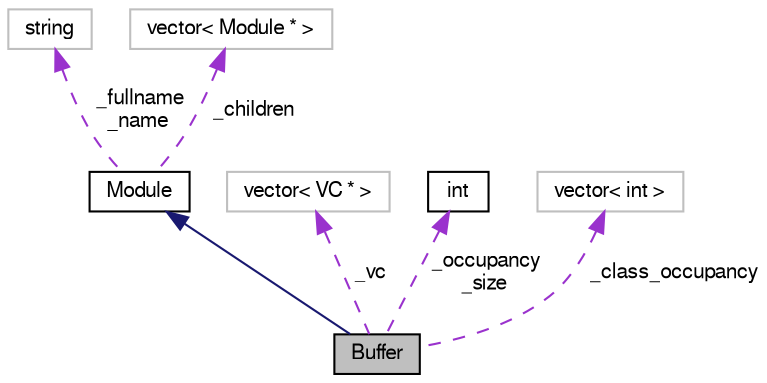 digraph "Buffer"
{
  bgcolor="transparent";
  edge [fontname="FreeSans",fontsize="10",labelfontname="FreeSans",labelfontsize="10"];
  node [fontname="FreeSans",fontsize="10",shape=record];
  Node2 [label="Buffer",height=0.2,width=0.4,color="black", fillcolor="grey75", style="filled", fontcolor="black"];
  Node3 -> Node2 [dir="back",color="midnightblue",fontsize="10",style="solid",fontname="FreeSans"];
  Node3 [label="Module",height=0.2,width=0.4,color="black",URL="$classModule.html"];
  Node4 -> Node3 [dir="back",color="darkorchid3",fontsize="10",style="dashed",label=" _fullname\n_name" ,fontname="FreeSans"];
  Node4 [label="string",height=0.2,width=0.4,color="grey75"];
  Node5 -> Node3 [dir="back",color="darkorchid3",fontsize="10",style="dashed",label=" _children" ,fontname="FreeSans"];
  Node5 [label="vector\< Module * \>",height=0.2,width=0.4,color="grey75"];
  Node6 -> Node2 [dir="back",color="darkorchid3",fontsize="10",style="dashed",label=" _vc" ,fontname="FreeSans"];
  Node6 [label="vector\< VC * \>",height=0.2,width=0.4,color="grey75"];
  Node7 -> Node2 [dir="back",color="darkorchid3",fontsize="10",style="dashed",label=" _occupancy\n_size" ,fontname="FreeSans"];
  Node7 [label="int",height=0.2,width=0.4,color="black",URL="$classint.html"];
  Node8 -> Node2 [dir="back",color="darkorchid3",fontsize="10",style="dashed",label=" _class_occupancy" ,fontname="FreeSans"];
  Node8 [label="vector\< int \>",height=0.2,width=0.4,color="grey75"];
}
